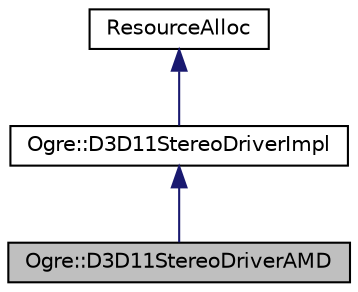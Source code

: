 digraph "Ogre::D3D11StereoDriverAMD"
{
  bgcolor="transparent";
  edge [fontname="Helvetica",fontsize="10",labelfontname="Helvetica",labelfontsize="10"];
  node [fontname="Helvetica",fontsize="10",shape=record];
  Node0 [label="Ogre::D3D11StereoDriverAMD",height=0.2,width=0.4,color="black", fillcolor="grey75", style="filled", fontcolor="black"];
  Node1 -> Node0 [dir="back",color="midnightblue",fontsize="10",style="solid",fontname="Helvetica"];
  Node1 [label="Ogre::D3D11StereoDriverImpl",height=0.2,width=0.4,color="black",URL="$class_ogre_1_1_d3_d11_stereo_driver_impl.html",tooltip="Virtual interface of the stereo driver. "];
  Node2 -> Node1 [dir="back",color="midnightblue",fontsize="10",style="solid",fontname="Helvetica"];
  Node2 [label="ResourceAlloc",height=0.2,width=0.4,color="black",URL="$class_ogre_1_1_allocated_object.html"];
}
